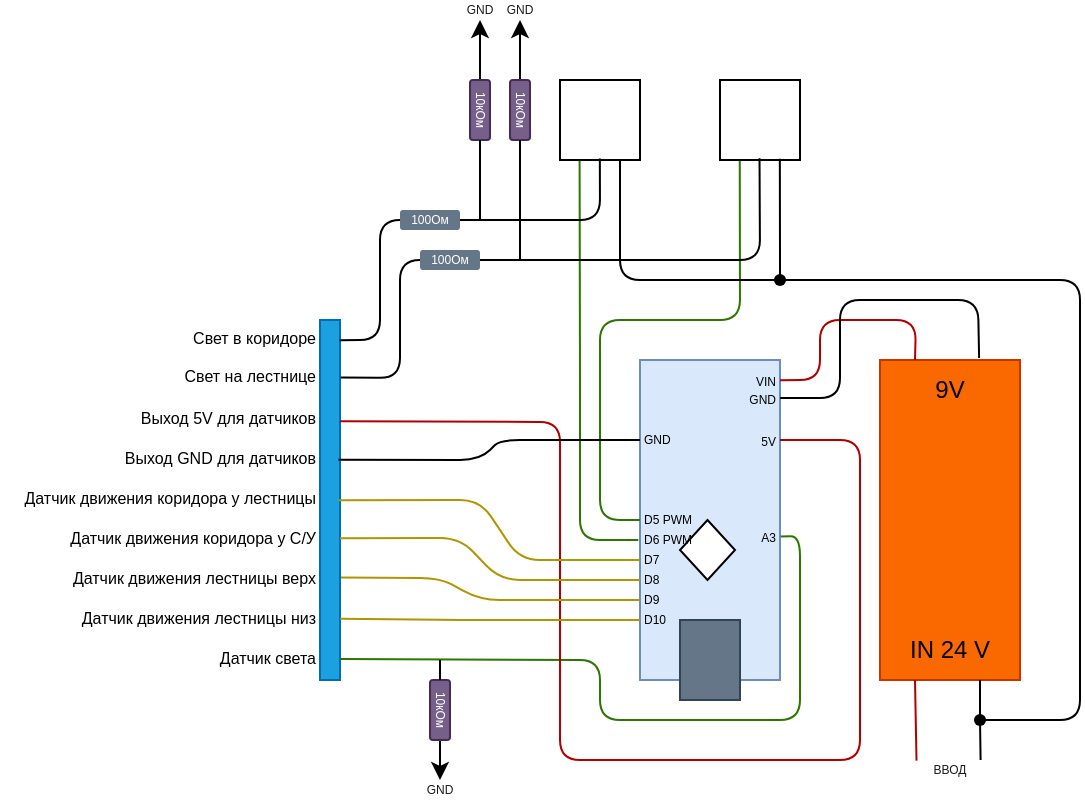 <mxfile>
    <diagram id="D3D4Ook8UykFeaz8eLYW" name="Страница 1">
        <mxGraphModel dx="1383" dy="1058" grid="1" gridSize="10" guides="0" tooltips="1" connect="1" arrows="1" fold="1" page="0" pageScale="1" pageWidth="827" pageHeight="1169" background="#FFFFFF" math="0" shadow="0">
            <root>
                <mxCell id="0"/>
                <mxCell id="1" parent="0"/>
                <mxCell id="3" value="" style="rounded=0;whiteSpace=wrap;html=1;fillColor=#dae8fc;strokeColor=#6c8ebf;" vertex="1" parent="1">
                    <mxGeometry x="80" width="70" height="160" as="geometry"/>
                </mxCell>
                <mxCell id="4" value="" style="rounded=0;whiteSpace=wrap;html=1;fillColor=#647687;fontColor=#ffffff;strokeColor=#314354;" vertex="1" parent="1">
                    <mxGeometry x="100" y="130" width="30" height="40" as="geometry"/>
                </mxCell>
                <mxCell id="5" value="" style="rhombus;whiteSpace=wrap;html=1;" vertex="1" parent="1">
                    <mxGeometry x="100" y="80" width="27.5" height="30" as="geometry"/>
                </mxCell>
                <mxCell id="6" value="" style="rounded=0;whiteSpace=wrap;html=1;fillColor=#fa6800;fontColor=#000000;strokeColor=#C73500;" vertex="1" parent="1">
                    <mxGeometry x="200" width="70" height="160" as="geometry"/>
                </mxCell>
                <mxCell id="8" value="" style="endArrow=none;html=1;exitX=0.25;exitY=1;exitDx=0;exitDy=0;fillColor=#e51400;strokeColor=#B20000;entryX=0.165;entryY=0.031;entryDx=0;entryDy=0;entryPerimeter=0;" edge="1" parent="1" source="10" target="81">
                    <mxGeometry width="50" height="50" relative="1" as="geometry">
                        <mxPoint x="290" y="140" as="sourcePoint"/>
                        <mxPoint x="218" y="200" as="targetPoint"/>
                    </mxGeometry>
                </mxCell>
                <mxCell id="9" value="" style="endArrow=none;html=1;exitDx=0;exitDy=0;strokeColor=#000000;startArrow=none;entryX=0.806;entryY=-0.004;entryDx=0;entryDy=0;entryPerimeter=0;" edge="1" parent="1" source="35" target="81">
                    <mxGeometry width="50" height="50" relative="1" as="geometry">
                        <mxPoint x="250" y="160" as="sourcePoint"/>
                        <mxPoint x="250.5" y="200" as="targetPoint"/>
                    </mxGeometry>
                </mxCell>
                <mxCell id="10" value="IN 24 V" style="text;html=1;strokeColor=none;fillColor=none;align=center;verticalAlign=middle;whiteSpace=wrap;rounded=0;" vertex="1" parent="1">
                    <mxGeometry x="200" y="130" width="70" height="30" as="geometry"/>
                </mxCell>
                <mxCell id="13" value="" style="endArrow=none;html=1;entryX=0.25;entryY=0;entryDx=0;entryDy=0;exitX=1;exitY=0.063;exitDx=0;exitDy=0;exitPerimeter=0;fillColor=#e51400;strokeColor=#B20000;" edge="1" parent="1" source="3" target="6">
                    <mxGeometry width="50" height="50" relative="1" as="geometry">
                        <mxPoint x="190" y="100" as="sourcePoint"/>
                        <mxPoint x="240" y="50" as="targetPoint"/>
                        <Array as="points">
                            <mxPoint x="170" y="10"/>
                            <mxPoint x="170" y="-20"/>
                            <mxPoint x="218" y="-20"/>
                        </Array>
                    </mxGeometry>
                </mxCell>
                <mxCell id="14" value="" style="endArrow=none;html=1;entryX=0.708;entryY=-0.006;entryDx=0;entryDy=0;exitX=1.001;exitY=0.119;exitDx=0;exitDy=0;exitPerimeter=0;strokeColor=#000000;entryPerimeter=0;" edge="1" parent="1" source="3" target="6">
                    <mxGeometry width="50" height="50" relative="1" as="geometry">
                        <mxPoint x="100" y="40" as="sourcePoint"/>
                        <mxPoint x="150" y="-10" as="targetPoint"/>
                        <Array as="points">
                            <mxPoint x="180" y="19"/>
                            <mxPoint x="180" y="-30"/>
                            <mxPoint x="249" y="-30"/>
                        </Array>
                    </mxGeometry>
                </mxCell>
                <mxCell id="15" value="9V" style="text;html=1;strokeColor=none;fillColor=none;align=center;verticalAlign=middle;whiteSpace=wrap;rounded=0;" vertex="1" parent="1">
                    <mxGeometry x="200" width="70" height="30" as="geometry"/>
                </mxCell>
                <mxCell id="16" value="&lt;font color=&quot;#000000&quot; style=&quot;line-height: 1; font-size: 6px;&quot;&gt;VIN&lt;/font&gt;" style="text;html=1;strokeColor=none;fillColor=none;align=right;verticalAlign=middle;whiteSpace=wrap;rounded=0;horizontal=1;fontSize=6;" vertex="1" parent="1">
                    <mxGeometry x="120" y="6" width="30" height="10" as="geometry"/>
                </mxCell>
                <mxCell id="17" value="&lt;font color=&quot;#000000&quot; style=&quot;line-height: 1 ; font-size: 6px&quot;&gt;GND&lt;/font&gt;" style="text;html=1;strokeColor=none;fillColor=none;align=right;verticalAlign=middle;whiteSpace=wrap;rounded=0;horizontal=1;fontSize=6;" vertex="1" parent="1">
                    <mxGeometry x="120" y="15" width="30" height="10" as="geometry"/>
                </mxCell>
                <mxCell id="18" value="" style="rounded=0;whiteSpace=wrap;html=1;fontSize=6;fontColor=#ffffff;fillColor=#1ba1e2;strokeColor=#006EAF;" vertex="1" parent="1">
                    <mxGeometry x="-80" y="-20" width="10" height="180" as="geometry"/>
                </mxCell>
                <mxCell id="19" value="" style="endArrow=none;html=1;fontSize=6;fontColor=#000000;exitX=1.013;exitY=0.421;exitDx=0;exitDy=0;exitPerimeter=0;entryX=0.992;entryY=0.942;entryDx=0;entryDy=0;entryPerimeter=0;fillColor=#60a917;strokeColor=#2D7600;" edge="1" parent="1" source="20" target="18">
                    <mxGeometry width="50" height="50" relative="1" as="geometry">
                        <mxPoint x="150" y="120" as="sourcePoint"/>
                        <mxPoint x="170" y="88" as="targetPoint"/>
                        <Array as="points">
                            <mxPoint x="160" y="88"/>
                            <mxPoint x="160" y="180"/>
                            <mxPoint x="60" y="180"/>
                            <mxPoint x="60" y="150"/>
                        </Array>
                    </mxGeometry>
                </mxCell>
                <mxCell id="20" value="&lt;font color=&quot;#000000&quot; style=&quot;line-height: 1 ; font-size: 6px&quot;&gt;A3&lt;/font&gt;" style="text;html=1;strokeColor=none;fillColor=none;align=right;verticalAlign=middle;whiteSpace=wrap;rounded=0;horizontal=1;fontSize=6;" vertex="1" parent="1">
                    <mxGeometry x="120" y="84" width="30" height="10" as="geometry"/>
                </mxCell>
                <mxCell id="21" value="" style="endArrow=none;html=1;fontSize=6;fontColor=#000000;entryX=0;entryY=0.5;entryDx=0;entryDy=0;fillColor=#60a917;strokeColor=#2D7600;exitX=0.247;exitY=0.991;exitDx=0;exitDy=0;exitPerimeter=0;" edge="1" parent="1" source="27" target="3">
                    <mxGeometry width="50" height="50" relative="1" as="geometry">
                        <mxPoint x="130" y="-90" as="sourcePoint"/>
                        <mxPoint x="60" y="10" as="targetPoint"/>
                        <Array as="points">
                            <mxPoint x="130" y="-20"/>
                            <mxPoint x="60" y="-20"/>
                            <mxPoint x="60" y="80"/>
                        </Array>
                    </mxGeometry>
                </mxCell>
                <mxCell id="22" value="&lt;font color=&quot;#000000&quot; style=&quot;line-height: 1 ; font-size: 6px&quot;&gt;D5 PWM&lt;br&gt;&lt;/font&gt;" style="text;html=1;strokeColor=none;fillColor=none;align=left;verticalAlign=middle;whiteSpace=wrap;rounded=0;horizontal=1;fontSize=6;" vertex="1" parent="1">
                    <mxGeometry x="80" y="75" width="30" height="10" as="geometry"/>
                </mxCell>
                <mxCell id="23" value="" style="endArrow=none;html=1;fontSize=6;fontColor=#000000;entryX=0;entryY=0.5;entryDx=0;entryDy=0;exitX=0.245;exitY=0.985;exitDx=0;exitDy=0;fillColor=#60a917;strokeColor=#2D7600;exitPerimeter=0;" edge="1" parent="1" source="26">
                    <mxGeometry width="50" height="50" relative="1" as="geometry">
                        <mxPoint x="1.421e-14" y="11.6" as="sourcePoint"/>
                        <mxPoint x="79.14" y="90" as="targetPoint"/>
                        <Array as="points">
                            <mxPoint x="50" y="12"/>
                            <mxPoint x="50" y="90"/>
                        </Array>
                    </mxGeometry>
                </mxCell>
                <mxCell id="24" value="&lt;font color=&quot;#000000&quot; style=&quot;line-height: 1 ; font-size: 6px&quot;&gt;D6 PWM&lt;br&gt;&lt;/font&gt;" style="text;html=1;strokeColor=none;fillColor=none;align=left;verticalAlign=middle;whiteSpace=wrap;rounded=0;horizontal=1;fontSize=6;" vertex="1" parent="1">
                    <mxGeometry x="80" y="85" width="30" height="10" as="geometry"/>
                </mxCell>
                <mxCell id="26" value="MOSFET&lt;br&gt;IRF3205" style="rounded=0;whiteSpace=wrap;html=1;fontSize=6;fontColor=#FFFFFF;" vertex="1" parent="1">
                    <mxGeometry x="40" y="-140" width="40" height="40" as="geometry"/>
                </mxCell>
                <mxCell id="27" value="MOSFET&lt;br&gt;IRF3205" style="rounded=0;whiteSpace=wrap;html=1;fontSize=6;fontColor=#FFFFFF;" vertex="1" parent="1">
                    <mxGeometry x="120" y="-140" width="40" height="40" as="geometry"/>
                </mxCell>
                <mxCell id="28" value="" style="endArrow=none;html=1;fontSize=6;fontColor=#000000;entryX=0.748;entryY=0.984;entryDx=0;entryDy=0;startArrow=none;fillColor=#a0522d;strokeColor=#000000;entryPerimeter=0;" edge="1" parent="1" source="29" target="27">
                    <mxGeometry width="50" height="50" relative="1" as="geometry">
                        <mxPoint x="250" y="190" as="sourcePoint"/>
                        <mxPoint x="230" y="-90" as="targetPoint"/>
                        <Array as="points">
                            <mxPoint x="150" y="-50"/>
                        </Array>
                    </mxGeometry>
                </mxCell>
                <mxCell id="29" value="" style="shape=waypoint;sketch=0;fillStyle=solid;size=6;pointerEvents=1;points=[];fillColor=#000000;resizable=0;rotatable=0;perimeter=centerPerimeter;snapToPoint=1;fontSize=6;fontColor=#ffffff;strokeColor=#000000;" vertex="1" parent="1">
                    <mxGeometry x="130" y="-60" width="40" height="40" as="geometry"/>
                </mxCell>
                <mxCell id="31" value="" style="endArrow=none;html=1;fontSize=6;fontColor=#000000;fillColor=#a20025;strokeColor=#000000;startArrow=none;" edge="1" parent="1" source="35" target="29">
                    <mxGeometry width="50" height="50" relative="1" as="geometry">
                        <mxPoint x="250" y="190" as="sourcePoint"/>
                        <mxPoint x="150" y="-90" as="targetPoint"/>
                        <Array as="points">
                            <mxPoint x="300" y="180"/>
                            <mxPoint x="300" y="-40"/>
                        </Array>
                    </mxGeometry>
                </mxCell>
                <mxCell id="32" value="" style="endArrow=none;html=1;fontSize=6;fontColor=#000000;exitX=0.75;exitY=1;exitDx=0;exitDy=0;fillColor=#a0522d;strokeColor=#000000;" edge="1" parent="1" source="26" target="29">
                    <mxGeometry width="50" height="50" relative="1" as="geometry">
                        <mxPoint x="70" y="-90.96" as="sourcePoint"/>
                        <mxPoint x="150" y="-50" as="targetPoint"/>
                        <Array as="points">
                            <mxPoint x="70" y="-40"/>
                        </Array>
                    </mxGeometry>
                </mxCell>
                <mxCell id="33" value="" style="endArrow=none;html=1;fontSize=6;fontColor=#000000;strokeColor=#000000;entryX=0.498;entryY=0.981;entryDx=0;entryDy=0;exitX=0.97;exitY=0.056;exitDx=0;exitDy=0;exitPerimeter=0;fillColor=#a20025;entryPerimeter=0;" edge="1" parent="1" source="18" target="26">
                    <mxGeometry width="50" height="50" relative="1" as="geometry">
                        <mxPoint x="-40" y="-60" as="sourcePoint"/>
                        <mxPoint x="10" y="-110" as="targetPoint"/>
                        <Array as="points">
                            <mxPoint x="-50" y="-10"/>
                            <mxPoint x="-50" y="-70"/>
                            <mxPoint x="60" y="-70"/>
                        </Array>
                    </mxGeometry>
                </mxCell>
                <mxCell id="34" value="" style="endArrow=none;html=1;fontSize=6;fontColor=#000000;strokeColor=#000000;entryX=0.494;entryY=0.978;entryDx=0;entryDy=0;exitX=1.033;exitY=0.16;exitDx=0;exitDy=0;exitPerimeter=0;entryPerimeter=0;" edge="1" parent="1" source="18" target="27">
                    <mxGeometry width="50" height="50" relative="1" as="geometry">
                        <mxPoint x="-50" y="-50" as="sourcePoint"/>
                        <mxPoint y="-100" as="targetPoint"/>
                        <Array as="points">
                            <mxPoint x="-40" y="9"/>
                            <mxPoint x="-40" y="-50"/>
                            <mxPoint x="140" y="-50"/>
                        </Array>
                    </mxGeometry>
                </mxCell>
                <mxCell id="35" value="" style="shape=waypoint;sketch=0;fillStyle=solid;size=6;pointerEvents=1;points=[];fillColor=#000000;resizable=0;rotatable=0;perimeter=centerPerimeter;snapToPoint=1;fontSize=6;fontColor=#ffffff;strokeColor=#000000;" vertex="1" parent="1">
                    <mxGeometry x="230" y="160" width="40" height="40" as="geometry"/>
                </mxCell>
                <mxCell id="37" value="" style="endArrow=none;html=1;strokeColor=#000000;entryX=0.5;entryY=1;entryDx=0;entryDy=0;entryPerimeter=0;" edge="1" parent="1" target="35">
                    <mxGeometry width="50" height="50" relative="1" as="geometry">
                        <mxPoint x="250" y="160" as="sourcePoint"/>
                        <mxPoint x="250.5" y="200.0" as="targetPoint"/>
                    </mxGeometry>
                </mxCell>
                <mxCell id="38" value="" style="endArrow=none;html=1;fontSize=6;fontColor=#FFFFFF;strokeColor=#B20000;entryX=1;entryY=0.25;entryDx=0;entryDy=0;exitX=1.005;exitY=0.281;exitDx=0;exitDy=0;exitPerimeter=0;fillColor=#e51400;" edge="1" parent="1" source="18" target="3">
                    <mxGeometry width="50" height="50" relative="1" as="geometry">
                        <mxPoint x="40" y="260" as="sourcePoint"/>
                        <mxPoint x="90" y="210" as="targetPoint"/>
                        <Array as="points">
                            <mxPoint x="40" y="31"/>
                            <mxPoint x="40" y="200"/>
                            <mxPoint x="190" y="200"/>
                            <mxPoint x="190" y="40"/>
                        </Array>
                    </mxGeometry>
                </mxCell>
                <mxCell id="39" value="&lt;font color=&quot;#000000&quot; style=&quot;line-height: 1 ; font-size: 6px&quot;&gt;5V&lt;/font&gt;" style="text;html=1;strokeColor=none;fillColor=none;align=right;verticalAlign=middle;whiteSpace=wrap;rounded=0;horizontal=1;fontSize=6;" vertex="1" parent="1">
                    <mxGeometry x="120" y="36" width="30" height="10" as="geometry"/>
                </mxCell>
                <mxCell id="40" value="" style="endArrow=none;html=1;fontSize=6;fontColor=#FFFFFF;strokeColor=#000000;entryX=0;entryY=0.25;entryDx=0;entryDy=0;exitX=0.919;exitY=0.388;exitDx=0;exitDy=0;exitPerimeter=0;" edge="1" parent="1" source="18" target="3">
                    <mxGeometry width="50" height="50" relative="1" as="geometry">
                        <mxPoint x="-30" y="100" as="sourcePoint"/>
                        <mxPoint x="20" y="50" as="targetPoint"/>
                        <Array as="points">
                            <mxPoint y="50"/>
                            <mxPoint x="10" y="40"/>
                        </Array>
                    </mxGeometry>
                </mxCell>
                <mxCell id="41" value="&lt;font color=&quot;#000000&quot; style=&quot;line-height: 1 ; font-size: 6px&quot;&gt;GND&lt;br&gt;&lt;/font&gt;" style="text;html=1;strokeColor=none;fillColor=none;align=left;verticalAlign=middle;whiteSpace=wrap;rounded=0;horizontal=1;fontSize=6;" vertex="1" parent="1">
                    <mxGeometry x="80" y="35" width="30" height="10" as="geometry"/>
                </mxCell>
                <mxCell id="43" value="&lt;font color=&quot;#000000&quot; style=&quot;line-height: 1 ; font-size: 6px&quot;&gt;D7&lt;br&gt;&lt;/font&gt;" style="text;html=1;strokeColor=none;fillColor=none;align=left;verticalAlign=middle;whiteSpace=wrap;rounded=0;horizontal=1;fontSize=6;" vertex="1" parent="1">
                    <mxGeometry x="80" y="95" width="30" height="10" as="geometry"/>
                </mxCell>
                <mxCell id="45" value="" style="endArrow=none;html=1;fontSize=6;fontColor=#FFFFFF;strokeColor=#B09500;exitX=0;exitY=0.5;exitDx=0;exitDy=0;entryX=0.925;entryY=0.501;entryDx=0;entryDy=0;entryPerimeter=0;fillColor=#e3c800;" edge="1" parent="1" source="43" target="18">
                    <mxGeometry width="50" height="50" relative="1" as="geometry">
                        <mxPoint x="50" y="100" as="sourcePoint"/>
                        <mxPoint x="100" y="50" as="targetPoint"/>
                        <Array as="points">
                            <mxPoint x="20" y="100"/>
                            <mxPoint y="70"/>
                        </Array>
                    </mxGeometry>
                </mxCell>
                <mxCell id="46" value="" style="endArrow=none;html=1;fontSize=6;fontColor=#FFFFFF;strokeColor=#B09500;exitX=0;exitY=0.5;exitDx=0;exitDy=0;entryX=0.992;entryY=0.606;entryDx=0;entryDy=0;entryPerimeter=0;fillColor=#e3c800;" edge="1" parent="1" target="18">
                    <mxGeometry width="50" height="50" relative="1" as="geometry">
                        <mxPoint x="80.27" y="110" as="sourcePoint"/>
                        <mxPoint x="1.776e-14" y="39.32" as="targetPoint"/>
                        <Array as="points">
                            <mxPoint x="10" y="110"/>
                            <mxPoint x="-10" y="89"/>
                        </Array>
                    </mxGeometry>
                </mxCell>
                <mxCell id="47" value="&lt;font color=&quot;#000000&quot; style=&quot;line-height: 1 ; font-size: 6px&quot;&gt;D8&lt;br&gt;&lt;/font&gt;" style="text;html=1;strokeColor=none;fillColor=none;align=left;verticalAlign=middle;whiteSpace=wrap;rounded=0;horizontal=1;fontSize=6;" vertex="1" parent="1">
                    <mxGeometry x="80" y="105" width="30" height="10" as="geometry"/>
                </mxCell>
                <mxCell id="48" value="" style="endArrow=none;html=1;fontSize=6;fontColor=#FFFFFF;strokeColor=#B09500;exitX=0;exitY=0.5;exitDx=0;exitDy=0;entryX=1.05;entryY=0.715;entryDx=0;entryDy=0;entryPerimeter=0;fillColor=#e3c800;" edge="1" parent="1" target="18">
                    <mxGeometry width="50" height="50" relative="1" as="geometry">
                        <mxPoint x="80.27" y="120" as="sourcePoint"/>
                        <mxPoint x="-30" y="49.4" as="targetPoint"/>
                        <Array as="points">
                            <mxPoint y="120"/>
                            <mxPoint x="-20" y="109"/>
                        </Array>
                    </mxGeometry>
                </mxCell>
                <mxCell id="49" value="" style="endArrow=none;html=1;fontSize=6;fontColor=#FFFFFF;strokeColor=#B09500;exitX=0;exitY=0.5;exitDx=0;exitDy=0;entryX=1.012;entryY=0.83;entryDx=0;entryDy=0;entryPerimeter=0;fillColor=#e3c800;" edge="1" parent="1" target="18">
                    <mxGeometry width="50" height="50" relative="1" as="geometry">
                        <mxPoint x="80.27" y="130" as="sourcePoint"/>
                        <mxPoint x="-30" y="59.4" as="targetPoint"/>
                        <Array as="points">
                            <mxPoint x="-10" y="130"/>
                        </Array>
                    </mxGeometry>
                </mxCell>
                <mxCell id="50" value="&lt;font color=&quot;#000000&quot; style=&quot;line-height: 1 ; font-size: 6px&quot;&gt;D9&lt;br&gt;&lt;/font&gt;" style="text;html=1;strokeColor=none;fillColor=none;align=left;verticalAlign=middle;whiteSpace=wrap;rounded=0;horizontal=1;fontSize=6;" vertex="1" parent="1">
                    <mxGeometry x="80" y="115" width="30" height="10" as="geometry"/>
                </mxCell>
                <mxCell id="51" value="&lt;font color=&quot;#000000&quot; style=&quot;line-height: 1 ; font-size: 6px&quot;&gt;D10&lt;br&gt;&lt;/font&gt;" style="text;html=1;strokeColor=none;fillColor=none;align=left;verticalAlign=middle;whiteSpace=wrap;rounded=0;horizontal=1;fontSize=6;" vertex="1" parent="1">
                    <mxGeometry x="80" y="125" width="30" height="10" as="geometry"/>
                </mxCell>
                <mxCell id="53" value="Свет в коридоре" style="text;html=1;strokeColor=none;fillColor=none;align=right;verticalAlign=middle;whiteSpace=wrap;rounded=0;fontSize=8;fontColor=#000000;" vertex="1" parent="1">
                    <mxGeometry x="-240" y="-16" width="160" height="10" as="geometry"/>
                </mxCell>
                <mxCell id="54" value="Свет на лестнице" style="text;html=1;strokeColor=none;fillColor=none;align=right;verticalAlign=middle;whiteSpace=wrap;rounded=0;fontSize=8;fontColor=#000000;" vertex="1" parent="1">
                    <mxGeometry x="-240" y="3" width="160" height="10" as="geometry"/>
                </mxCell>
                <mxCell id="56" value="Выход 5V для датчиков" style="text;html=1;strokeColor=none;fillColor=none;align=right;verticalAlign=middle;whiteSpace=wrap;rounded=0;fontSize=8;fontColor=#000000;" vertex="1" parent="1">
                    <mxGeometry x="-240" y="24" width="160" height="10" as="geometry"/>
                </mxCell>
                <mxCell id="57" value="Выход GND для датчиков" style="text;html=1;strokeColor=none;fillColor=none;align=right;verticalAlign=middle;whiteSpace=wrap;rounded=0;fontSize=8;fontColor=#000000;" vertex="1" parent="1">
                    <mxGeometry x="-240" y="44" width="160" height="10" as="geometry"/>
                </mxCell>
                <mxCell id="58" value="Датчик движения коридора у лестницы" style="text;html=1;strokeColor=none;fillColor=none;align=right;verticalAlign=middle;whiteSpace=wrap;rounded=0;fontSize=8;fontColor=#000000;" vertex="1" parent="1">
                    <mxGeometry x="-240" y="64" width="160" height="10" as="geometry"/>
                </mxCell>
                <mxCell id="59" value="Датчик движения коридора у С/У" style="text;html=1;strokeColor=none;fillColor=none;align=right;verticalAlign=middle;whiteSpace=wrap;rounded=0;fontSize=8;fontColor=#000000;" vertex="1" parent="1">
                    <mxGeometry x="-240" y="84" width="160" height="10" as="geometry"/>
                </mxCell>
                <mxCell id="60" value="Датчик движения лестницы верх" style="text;html=1;strokeColor=none;fillColor=none;align=right;verticalAlign=middle;whiteSpace=wrap;rounded=0;fontSize=8;fontColor=#000000;" vertex="1" parent="1">
                    <mxGeometry x="-240" y="104" width="160" height="10" as="geometry"/>
                </mxCell>
                <mxCell id="61" value="Датчик движения лестницы низ" style="text;html=1;strokeColor=none;fillColor=none;align=right;verticalAlign=middle;whiteSpace=wrap;rounded=0;fontSize=8;fontColor=#000000;" vertex="1" parent="1">
                    <mxGeometry x="-240" y="124" width="160" height="10" as="geometry"/>
                </mxCell>
                <mxCell id="62" value="Датчик света" style="text;html=1;strokeColor=none;fillColor=none;align=right;verticalAlign=middle;whiteSpace=wrap;rounded=0;fontSize=8;fontColor=#000000;" vertex="1" parent="1">
                    <mxGeometry x="-240" y="144" width="160" height="10" as="geometry"/>
                </mxCell>
                <mxCell id="63" value="100Ом" style="rounded=1;whiteSpace=wrap;html=1;fontSize=6;fontColor=#ffffff;strokeColor=none;fillColor=#647687;" vertex="1" parent="1">
                    <mxGeometry x="-30" y="-55" width="30" height="10" as="geometry"/>
                </mxCell>
                <mxCell id="64" value="100Ом" style="rounded=1;whiteSpace=wrap;html=1;fontSize=6;fontColor=#ffffff;strokeColor=none;fillColor=#647687;" vertex="1" parent="1">
                    <mxGeometry x="-40" y="-75" width="30" height="10" as="geometry"/>
                </mxCell>
                <mxCell id="69" style="edgeStyle=none;html=1;fontSize=6;fontColor=#000000;strokeColor=#000000;" edge="1" parent="1" source="66">
                    <mxGeometry relative="1" as="geometry">
                        <mxPoint x="-20" y="210" as="targetPoint"/>
                    </mxGeometry>
                </mxCell>
                <mxCell id="66" value="10кОм" style="rounded=1;whiteSpace=wrap;html=1;fontSize=6;fontColor=#ffffff;strokeColor=#432D57;fillColor=#76608a;rotation=90;" vertex="1" parent="1">
                    <mxGeometry x="-35" y="170" width="30" height="10" as="geometry"/>
                </mxCell>
                <mxCell id="67" value="" style="endArrow=none;html=1;fontSize=6;fontColor=#000000;strokeColor=#000000;exitX=0;exitY=0.5;exitDx=0;exitDy=0;" edge="1" parent="1" source="66">
                    <mxGeometry width="50" height="50" relative="1" as="geometry">
                        <mxPoint x="10" y="160" as="sourcePoint"/>
                        <mxPoint x="-20" y="150" as="targetPoint"/>
                    </mxGeometry>
                </mxCell>
                <mxCell id="73" style="edgeStyle=none;html=1;fontSize=6;fontColor=#1A1A1A;strokeColor=#000000;entryX=0.5;entryY=1;entryDx=0;entryDy=0;" edge="1" parent="1" source="71" target="74">
                    <mxGeometry relative="1" as="geometry">
                        <mxPoint x="10" y="-170" as="targetPoint"/>
                    </mxGeometry>
                </mxCell>
                <mxCell id="71" value="10кОм" style="rounded=1;whiteSpace=wrap;html=1;fontSize=6;fontColor=#ffffff;strokeColor=#432D57;fillColor=#76608a;rotation=90;" vertex="1" parent="1">
                    <mxGeometry x="-15" y="-130" width="30" height="10" as="geometry"/>
                </mxCell>
                <mxCell id="72" value="" style="endArrow=none;html=1;fontSize=6;fontColor=#1A1A1A;strokeColor=#000000;exitX=1;exitY=0.5;exitDx=0;exitDy=0;" edge="1" parent="1" source="71">
                    <mxGeometry width="50" height="50" relative="1" as="geometry">
                        <mxPoint x="-20" y="20" as="sourcePoint"/>
                        <mxPoint y="-70" as="targetPoint"/>
                    </mxGeometry>
                </mxCell>
                <mxCell id="74" value="GND" style="text;html=1;strokeColor=none;fillColor=none;align=center;verticalAlign=middle;whiteSpace=wrap;rounded=0;labelBackgroundColor=none;fontSize=6;fontColor=#1A1A1A;" vertex="1" parent="1">
                    <mxGeometry x="-10" y="-180" width="20" height="10" as="geometry"/>
                </mxCell>
                <mxCell id="76" value="GND" style="text;html=1;strokeColor=none;fillColor=none;align=center;verticalAlign=middle;whiteSpace=wrap;rounded=0;labelBackgroundColor=none;fontSize=6;fontColor=#1A1A1A;" vertex="1" parent="1">
                    <mxGeometry x="-50" y="210" width="60" height="10" as="geometry"/>
                </mxCell>
                <mxCell id="80" style="edgeStyle=none;html=1;entryX=0.5;entryY=1;entryDx=0;entryDy=0;fontSize=6;fontColor=#1A1A1A;strokeColor=#000000;" edge="1" parent="1" source="77" target="79">
                    <mxGeometry relative="1" as="geometry"/>
                </mxCell>
                <mxCell id="77" value="10кОм" style="rounded=1;whiteSpace=wrap;html=1;fontSize=6;fontColor=#ffffff;strokeColor=#432D57;fillColor=#76608a;rotation=90;" vertex="1" parent="1">
                    <mxGeometry x="5" y="-130" width="30" height="10" as="geometry"/>
                </mxCell>
                <mxCell id="78" value="" style="endArrow=none;html=1;fontSize=6;fontColor=#1A1A1A;strokeColor=#000000;entryX=1;entryY=0.5;entryDx=0;entryDy=0;" edge="1" parent="1" target="77">
                    <mxGeometry width="50" height="50" relative="1" as="geometry">
                        <mxPoint x="20" y="-50" as="sourcePoint"/>
                        <mxPoint x="50" y="-140" as="targetPoint"/>
                    </mxGeometry>
                </mxCell>
                <mxCell id="79" value="GND" style="text;html=1;strokeColor=none;fillColor=none;align=center;verticalAlign=middle;whiteSpace=wrap;rounded=0;labelBackgroundColor=none;fontSize=6;fontColor=#1A1A1A;" vertex="1" parent="1">
                    <mxGeometry x="10" y="-180" width="20" height="10" as="geometry"/>
                </mxCell>
                <mxCell id="81" value="ВВОД" style="text;html=1;strokeColor=none;fillColor=none;align=center;verticalAlign=middle;whiteSpace=wrap;rounded=0;labelBackgroundColor=none;fontSize=6;fontColor=#1A1A1A;" vertex="1" parent="1">
                    <mxGeometry x="210" y="200" width="50" height="10" as="geometry"/>
                </mxCell>
            </root>
        </mxGraphModel>
    </diagram>
</mxfile>